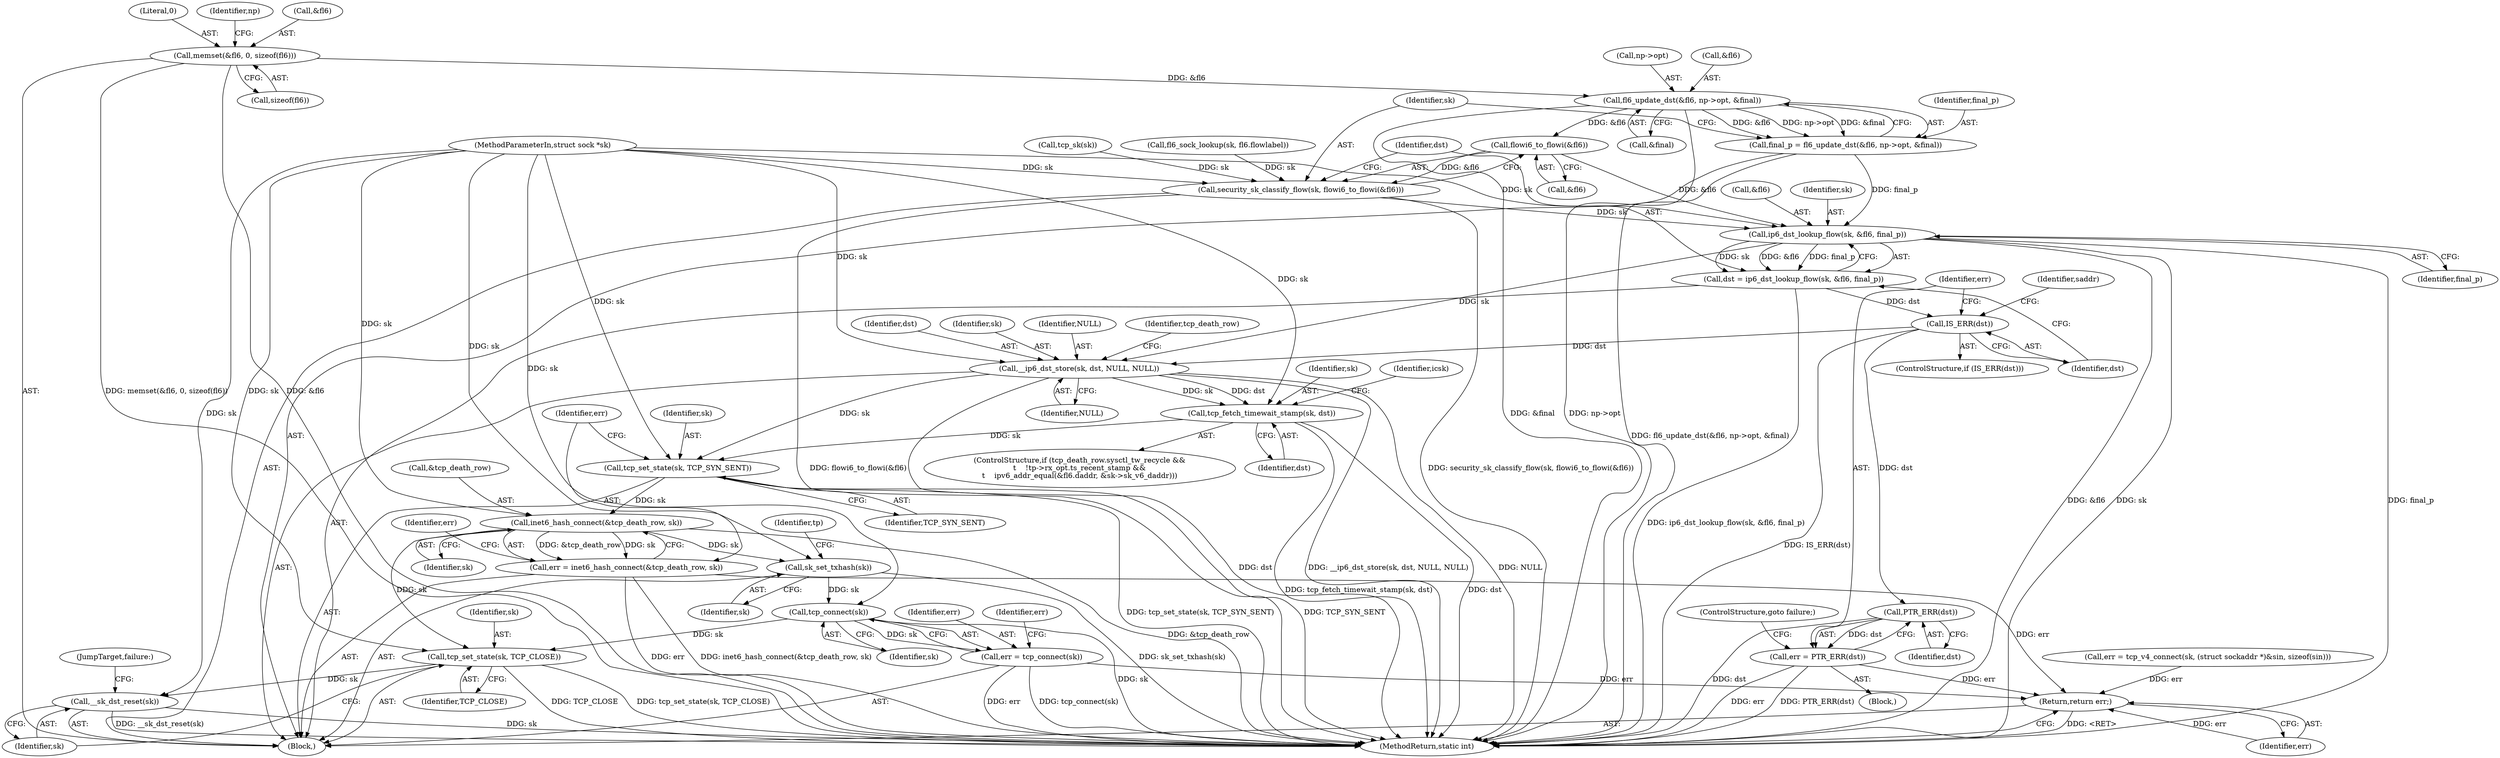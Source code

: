 digraph "0_linux_45f6fad84cc305103b28d73482b344d7f5b76f39_15@API" {
"1000508" [label="(Call,fl6_update_dst(&fl6, np->opt, &final))"];
"1000162" [label="(Call,memset(&fl6, 0, sizeof(fl6)))"];
"1000506" [label="(Call,final_p = fl6_update_dst(&fl6, np->opt, &final))"];
"1000523" [label="(Call,ip6_dst_lookup_flow(sk, &fl6, final_p))"];
"1000521" [label="(Call,dst = ip6_dst_lookup_flow(sk, &fl6, final_p))"];
"1000529" [label="(Call,IS_ERR(dst))"];
"1000534" [label="(Call,PTR_ERR(dst))"];
"1000532" [label="(Call,err = PTR_ERR(dst))"];
"1000714" [label="(Return,return err;)"];
"1000569" [label="(Call,__ip6_dst_store(sk, dst, NULL, NULL))"];
"1000595" [label="(Call,tcp_fetch_timewait_stamp(sk, dst))"];
"1000642" [label="(Call,tcp_set_state(sk, TCP_SYN_SENT))"];
"1000647" [label="(Call,inet6_hash_connect(&tcp_death_row, sk))"];
"1000645" [label="(Call,err = inet6_hash_connect(&tcp_death_row, sk))"];
"1000654" [label="(Call,sk_set_txhash(sk))"];
"1000690" [label="(Call,tcp_connect(sk))"];
"1000688" [label="(Call,err = tcp_connect(sk))"];
"1000698" [label="(Call,tcp_set_state(sk, TCP_CLOSE))"];
"1000701" [label="(Call,__sk_dst_reset(sk))"];
"1000518" [label="(Call,flowi6_to_flowi(&fl6))"];
"1000516" [label="(Call,security_sk_classify_flow(sk, flowi6_to_flowi(&fl6)))"];
"1000571" [label="(Identifier,dst)"];
"1000527" [label="(Identifier,final_p)"];
"1000506" [label="(Call,final_p = fl6_update_dst(&fl6, np->opt, &final))"];
"1000523" [label="(Call,ip6_dst_lookup_flow(sk, &fl6, final_p))"];
"1000522" [label="(Identifier,dst)"];
"1000134" [label="(Call,tcp_sk(sk))"];
"1000645" [label="(Call,err = inet6_hash_connect(&tcp_death_row, sk))"];
"1000534" [label="(Call,PTR_ERR(dst))"];
"1000573" [label="(Identifier,NULL)"];
"1000703" [label="(JumpTarget,failure:)"];
"1000570" [label="(Identifier,sk)"];
"1000535" [label="(Identifier,dst)"];
"1000165" [label="(Literal,0)"];
"1000716" [label="(MethodReturn,static int)"];
"1000714" [label="(Return,return err;)"];
"1000688" [label="(Call,err = tcp_connect(sk))"];
"1000528" [label="(ControlStructure,if (IS_ERR(dst)))"];
"1000531" [label="(Block,)"];
"1000596" [label="(Identifier,sk)"];
"1000643" [label="(Identifier,sk)"];
"1000162" [label="(Call,memset(&fl6, 0, sizeof(fl6)))"];
"1000109" [label="(Block,)"];
"1000574" [label="(ControlStructure,if (tcp_death_row.sysctl_tw_recycle &&\n\t    !tp->rx_opt.ts_recent_stamp &&\n\t    ipv6_addr_equal(&fl6.daddr, &sk->sk_v6_daddr)))"];
"1000654" [label="(Call,sk_set_txhash(sk))"];
"1000170" [label="(Identifier,np)"];
"1000525" [label="(Call,&fl6)"];
"1000539" [label="(Identifier,saddr)"];
"1000655" [label="(Identifier,sk)"];
"1000166" [label="(Call,sizeof(fl6))"];
"1000518" [label="(Call,flowi6_to_flowi(&fl6))"];
"1000163" [label="(Call,&fl6)"];
"1000533" [label="(Identifier,err)"];
"1000691" [label="(Identifier,sk)"];
"1000689" [label="(Identifier,err)"];
"1000519" [label="(Call,&fl6)"];
"1000690" [label="(Call,tcp_connect(sk))"];
"1000652" [label="(Identifier,err)"];
"1000595" [label="(Call,tcp_fetch_timewait_stamp(sk, dst))"];
"1000644" [label="(Identifier,TCP_SYN_SENT)"];
"1000597" [label="(Identifier,dst)"];
"1000700" [label="(Identifier,TCP_CLOSE)"];
"1000532" [label="(Call,err = PTR_ERR(dst))"];
"1000698" [label="(Call,tcp_set_state(sk, TCP_CLOSE))"];
"1000600" [label="(Identifier,icsk)"];
"1000514" [label="(Call,&final)"];
"1000701" [label="(Call,__sk_dst_reset(sk))"];
"1000646" [label="(Identifier,err)"];
"1000397" [label="(Call,err = tcp_v4_connect(sk, (struct sockaddr *)&sin, sizeof(sin)))"];
"1000648" [label="(Call,&tcp_death_row)"];
"1000521" [label="(Call,dst = ip6_dst_lookup_flow(sk, &fl6, final_p))"];
"1000106" [label="(MethodParameterIn,struct sock *sk)"];
"1000650" [label="(Identifier,sk)"];
"1000517" [label="(Identifier,sk)"];
"1000642" [label="(Call,tcp_set_state(sk, TCP_SYN_SENT))"];
"1000507" [label="(Identifier,final_p)"];
"1000536" [label="(ControlStructure,goto failure;)"];
"1000715" [label="(Identifier,err)"];
"1000647" [label="(Call,inet6_hash_connect(&tcp_death_row, sk))"];
"1000702" [label="(Identifier,sk)"];
"1000508" [label="(Call,fl6_update_dst(&fl6, np->opt, &final))"];
"1000529" [label="(Call,IS_ERR(dst))"];
"1000572" [label="(Identifier,NULL)"];
"1000693" [label="(Identifier,err)"];
"1000530" [label="(Identifier,dst)"];
"1000509" [label="(Call,&fl6)"];
"1000511" [label="(Call,np->opt)"];
"1000699" [label="(Identifier,sk)"];
"1000516" [label="(Call,security_sk_classify_flow(sk, flowi6_to_flowi(&fl6)))"];
"1000660" [label="(Identifier,tp)"];
"1000196" [label="(Call,fl6_sock_lookup(sk, fl6.flowlabel))"];
"1000577" [label="(Identifier,tcp_death_row)"];
"1000524" [label="(Identifier,sk)"];
"1000569" [label="(Call,__ip6_dst_store(sk, dst, NULL, NULL))"];
"1000508" -> "1000506"  [label="AST: "];
"1000508" -> "1000514"  [label="CFG: "];
"1000509" -> "1000508"  [label="AST: "];
"1000511" -> "1000508"  [label="AST: "];
"1000514" -> "1000508"  [label="AST: "];
"1000506" -> "1000508"  [label="CFG: "];
"1000508" -> "1000716"  [label="DDG: &final"];
"1000508" -> "1000716"  [label="DDG: np->opt"];
"1000508" -> "1000506"  [label="DDG: &fl6"];
"1000508" -> "1000506"  [label="DDG: np->opt"];
"1000508" -> "1000506"  [label="DDG: &final"];
"1000162" -> "1000508"  [label="DDG: &fl6"];
"1000508" -> "1000518"  [label="DDG: &fl6"];
"1000162" -> "1000109"  [label="AST: "];
"1000162" -> "1000166"  [label="CFG: "];
"1000163" -> "1000162"  [label="AST: "];
"1000165" -> "1000162"  [label="AST: "];
"1000166" -> "1000162"  [label="AST: "];
"1000170" -> "1000162"  [label="CFG: "];
"1000162" -> "1000716"  [label="DDG: &fl6"];
"1000162" -> "1000716"  [label="DDG: memset(&fl6, 0, sizeof(fl6))"];
"1000506" -> "1000109"  [label="AST: "];
"1000507" -> "1000506"  [label="AST: "];
"1000517" -> "1000506"  [label="CFG: "];
"1000506" -> "1000716"  [label="DDG: fl6_update_dst(&fl6, np->opt, &final)"];
"1000506" -> "1000523"  [label="DDG: final_p"];
"1000523" -> "1000521"  [label="AST: "];
"1000523" -> "1000527"  [label="CFG: "];
"1000524" -> "1000523"  [label="AST: "];
"1000525" -> "1000523"  [label="AST: "];
"1000527" -> "1000523"  [label="AST: "];
"1000521" -> "1000523"  [label="CFG: "];
"1000523" -> "1000716"  [label="DDG: &fl6"];
"1000523" -> "1000716"  [label="DDG: sk"];
"1000523" -> "1000716"  [label="DDG: final_p"];
"1000523" -> "1000521"  [label="DDG: sk"];
"1000523" -> "1000521"  [label="DDG: &fl6"];
"1000523" -> "1000521"  [label="DDG: final_p"];
"1000516" -> "1000523"  [label="DDG: sk"];
"1000106" -> "1000523"  [label="DDG: sk"];
"1000518" -> "1000523"  [label="DDG: &fl6"];
"1000523" -> "1000569"  [label="DDG: sk"];
"1000521" -> "1000109"  [label="AST: "];
"1000522" -> "1000521"  [label="AST: "];
"1000530" -> "1000521"  [label="CFG: "];
"1000521" -> "1000716"  [label="DDG: ip6_dst_lookup_flow(sk, &fl6, final_p)"];
"1000521" -> "1000529"  [label="DDG: dst"];
"1000529" -> "1000528"  [label="AST: "];
"1000529" -> "1000530"  [label="CFG: "];
"1000530" -> "1000529"  [label="AST: "];
"1000533" -> "1000529"  [label="CFG: "];
"1000539" -> "1000529"  [label="CFG: "];
"1000529" -> "1000716"  [label="DDG: IS_ERR(dst)"];
"1000529" -> "1000534"  [label="DDG: dst"];
"1000529" -> "1000569"  [label="DDG: dst"];
"1000534" -> "1000532"  [label="AST: "];
"1000534" -> "1000535"  [label="CFG: "];
"1000535" -> "1000534"  [label="AST: "];
"1000532" -> "1000534"  [label="CFG: "];
"1000534" -> "1000716"  [label="DDG: dst"];
"1000534" -> "1000532"  [label="DDG: dst"];
"1000532" -> "1000531"  [label="AST: "];
"1000533" -> "1000532"  [label="AST: "];
"1000536" -> "1000532"  [label="CFG: "];
"1000532" -> "1000716"  [label="DDG: err"];
"1000532" -> "1000716"  [label="DDG: PTR_ERR(dst)"];
"1000532" -> "1000714"  [label="DDG: err"];
"1000714" -> "1000109"  [label="AST: "];
"1000714" -> "1000715"  [label="CFG: "];
"1000715" -> "1000714"  [label="AST: "];
"1000716" -> "1000714"  [label="CFG: "];
"1000714" -> "1000716"  [label="DDG: <RET>"];
"1000715" -> "1000714"  [label="DDG: err"];
"1000397" -> "1000714"  [label="DDG: err"];
"1000645" -> "1000714"  [label="DDG: err"];
"1000688" -> "1000714"  [label="DDG: err"];
"1000569" -> "1000109"  [label="AST: "];
"1000569" -> "1000573"  [label="CFG: "];
"1000570" -> "1000569"  [label="AST: "];
"1000571" -> "1000569"  [label="AST: "];
"1000572" -> "1000569"  [label="AST: "];
"1000573" -> "1000569"  [label="AST: "];
"1000577" -> "1000569"  [label="CFG: "];
"1000569" -> "1000716"  [label="DDG: dst"];
"1000569" -> "1000716"  [label="DDG: __ip6_dst_store(sk, dst, NULL, NULL)"];
"1000569" -> "1000716"  [label="DDG: NULL"];
"1000106" -> "1000569"  [label="DDG: sk"];
"1000569" -> "1000595"  [label="DDG: sk"];
"1000569" -> "1000595"  [label="DDG: dst"];
"1000569" -> "1000642"  [label="DDG: sk"];
"1000595" -> "1000574"  [label="AST: "];
"1000595" -> "1000597"  [label="CFG: "];
"1000596" -> "1000595"  [label="AST: "];
"1000597" -> "1000595"  [label="AST: "];
"1000600" -> "1000595"  [label="CFG: "];
"1000595" -> "1000716"  [label="DDG: tcp_fetch_timewait_stamp(sk, dst)"];
"1000595" -> "1000716"  [label="DDG: dst"];
"1000106" -> "1000595"  [label="DDG: sk"];
"1000595" -> "1000642"  [label="DDG: sk"];
"1000642" -> "1000109"  [label="AST: "];
"1000642" -> "1000644"  [label="CFG: "];
"1000643" -> "1000642"  [label="AST: "];
"1000644" -> "1000642"  [label="AST: "];
"1000646" -> "1000642"  [label="CFG: "];
"1000642" -> "1000716"  [label="DDG: TCP_SYN_SENT"];
"1000642" -> "1000716"  [label="DDG: tcp_set_state(sk, TCP_SYN_SENT)"];
"1000106" -> "1000642"  [label="DDG: sk"];
"1000642" -> "1000647"  [label="DDG: sk"];
"1000647" -> "1000645"  [label="AST: "];
"1000647" -> "1000650"  [label="CFG: "];
"1000648" -> "1000647"  [label="AST: "];
"1000650" -> "1000647"  [label="AST: "];
"1000645" -> "1000647"  [label="CFG: "];
"1000647" -> "1000716"  [label="DDG: &tcp_death_row"];
"1000647" -> "1000645"  [label="DDG: &tcp_death_row"];
"1000647" -> "1000645"  [label="DDG: sk"];
"1000106" -> "1000647"  [label="DDG: sk"];
"1000647" -> "1000654"  [label="DDG: sk"];
"1000647" -> "1000698"  [label="DDG: sk"];
"1000645" -> "1000109"  [label="AST: "];
"1000646" -> "1000645"  [label="AST: "];
"1000652" -> "1000645"  [label="CFG: "];
"1000645" -> "1000716"  [label="DDG: err"];
"1000645" -> "1000716"  [label="DDG: inet6_hash_connect(&tcp_death_row, sk)"];
"1000654" -> "1000109"  [label="AST: "];
"1000654" -> "1000655"  [label="CFG: "];
"1000655" -> "1000654"  [label="AST: "];
"1000660" -> "1000654"  [label="CFG: "];
"1000654" -> "1000716"  [label="DDG: sk_set_txhash(sk)"];
"1000106" -> "1000654"  [label="DDG: sk"];
"1000654" -> "1000690"  [label="DDG: sk"];
"1000690" -> "1000688"  [label="AST: "];
"1000690" -> "1000691"  [label="CFG: "];
"1000691" -> "1000690"  [label="AST: "];
"1000688" -> "1000690"  [label="CFG: "];
"1000690" -> "1000716"  [label="DDG: sk"];
"1000690" -> "1000688"  [label="DDG: sk"];
"1000106" -> "1000690"  [label="DDG: sk"];
"1000690" -> "1000698"  [label="DDG: sk"];
"1000688" -> "1000109"  [label="AST: "];
"1000689" -> "1000688"  [label="AST: "];
"1000693" -> "1000688"  [label="CFG: "];
"1000688" -> "1000716"  [label="DDG: err"];
"1000688" -> "1000716"  [label="DDG: tcp_connect(sk)"];
"1000698" -> "1000109"  [label="AST: "];
"1000698" -> "1000700"  [label="CFG: "];
"1000699" -> "1000698"  [label="AST: "];
"1000700" -> "1000698"  [label="AST: "];
"1000702" -> "1000698"  [label="CFG: "];
"1000698" -> "1000716"  [label="DDG: TCP_CLOSE"];
"1000698" -> "1000716"  [label="DDG: tcp_set_state(sk, TCP_CLOSE)"];
"1000106" -> "1000698"  [label="DDG: sk"];
"1000698" -> "1000701"  [label="DDG: sk"];
"1000701" -> "1000109"  [label="AST: "];
"1000701" -> "1000702"  [label="CFG: "];
"1000702" -> "1000701"  [label="AST: "];
"1000703" -> "1000701"  [label="CFG: "];
"1000701" -> "1000716"  [label="DDG: __sk_dst_reset(sk)"];
"1000701" -> "1000716"  [label="DDG: sk"];
"1000106" -> "1000701"  [label="DDG: sk"];
"1000518" -> "1000516"  [label="AST: "];
"1000518" -> "1000519"  [label="CFG: "];
"1000519" -> "1000518"  [label="AST: "];
"1000516" -> "1000518"  [label="CFG: "];
"1000518" -> "1000516"  [label="DDG: &fl6"];
"1000516" -> "1000109"  [label="AST: "];
"1000517" -> "1000516"  [label="AST: "];
"1000522" -> "1000516"  [label="CFG: "];
"1000516" -> "1000716"  [label="DDG: flowi6_to_flowi(&fl6)"];
"1000516" -> "1000716"  [label="DDG: security_sk_classify_flow(sk, flowi6_to_flowi(&fl6))"];
"1000196" -> "1000516"  [label="DDG: sk"];
"1000134" -> "1000516"  [label="DDG: sk"];
"1000106" -> "1000516"  [label="DDG: sk"];
}

